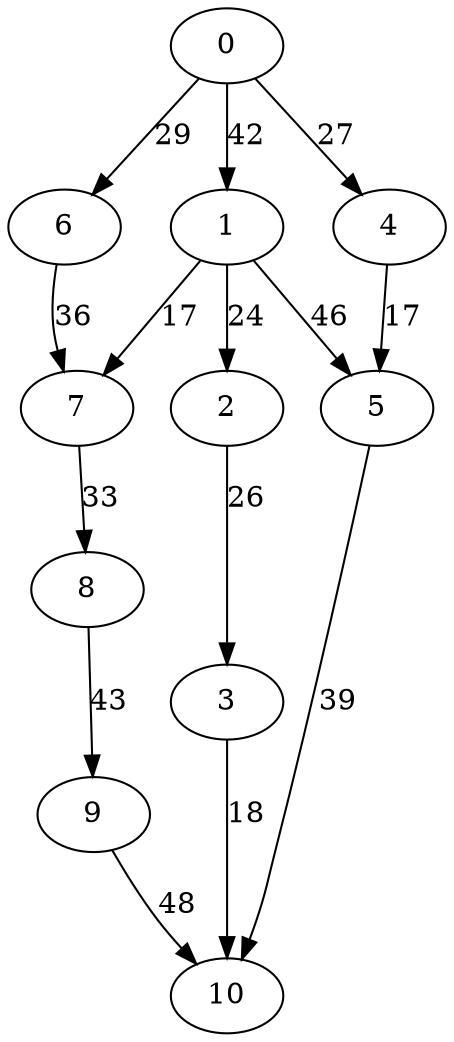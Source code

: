 digraph data9 {
0 -> 1 [ label = 42 ];
0 -> 4 [ label = 27 ];
0 -> 6 [ label = 29 ];
1 -> 2 [ label = 24 ];
1 -> 5 [ label = 46 ];
1 -> 7 [ label = 17 ];
2 -> 3 [ label = 26 ];
3 -> 10 [ label = 18 ];
4 -> 5 [ label = 17 ];
5 -> 10 [ label = 39 ];
6 -> 7 [ label = 36 ];
7 -> 8 [ label = 33 ];
8 -> 9 [ label = 43 ];
9 -> 10 [ label = 48 ];
 }

